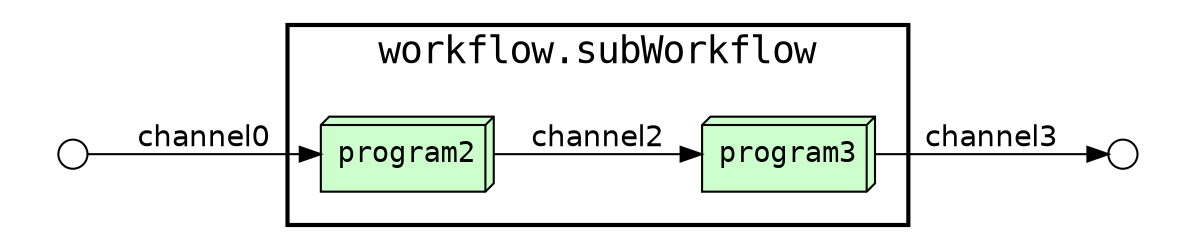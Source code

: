 digraph Workflow {
rankdir=LR
graph[fontname=Courier]
edge[fontname=Helvetica]
node[fontname=Courier]
subgraph cluster0 {
label="workflow.subWorkflow"
penwidth=2
fontsize=18
subgraph cluster1 {
label=""
color="white"
node[shape=box3d style="filled" fillcolor="#CCFFCC" peripheries=1 label=""]
node1 [label="program2"]
node2 [label="program3"]
node[shape=box style="filled" fillcolor="#CCFFCC" peripheries=2 label=""]
}}
node[shape=circle style="filled" fillcolor="#FFFFFF" peripheries=1 label="" width=0.2]
subgraph cluster2 { label="" color="white"
subgraph cluster3 { label="" color="white"
node3
}}
subgraph cluster4 { label="" color="white"
subgraph cluster5 { label="" color="white"
node4
}}
node2 -> node4 [label="channel3"]
node3 -> node1 [label="channel0"]
node1 -> node2 [label="channel2"]
}
